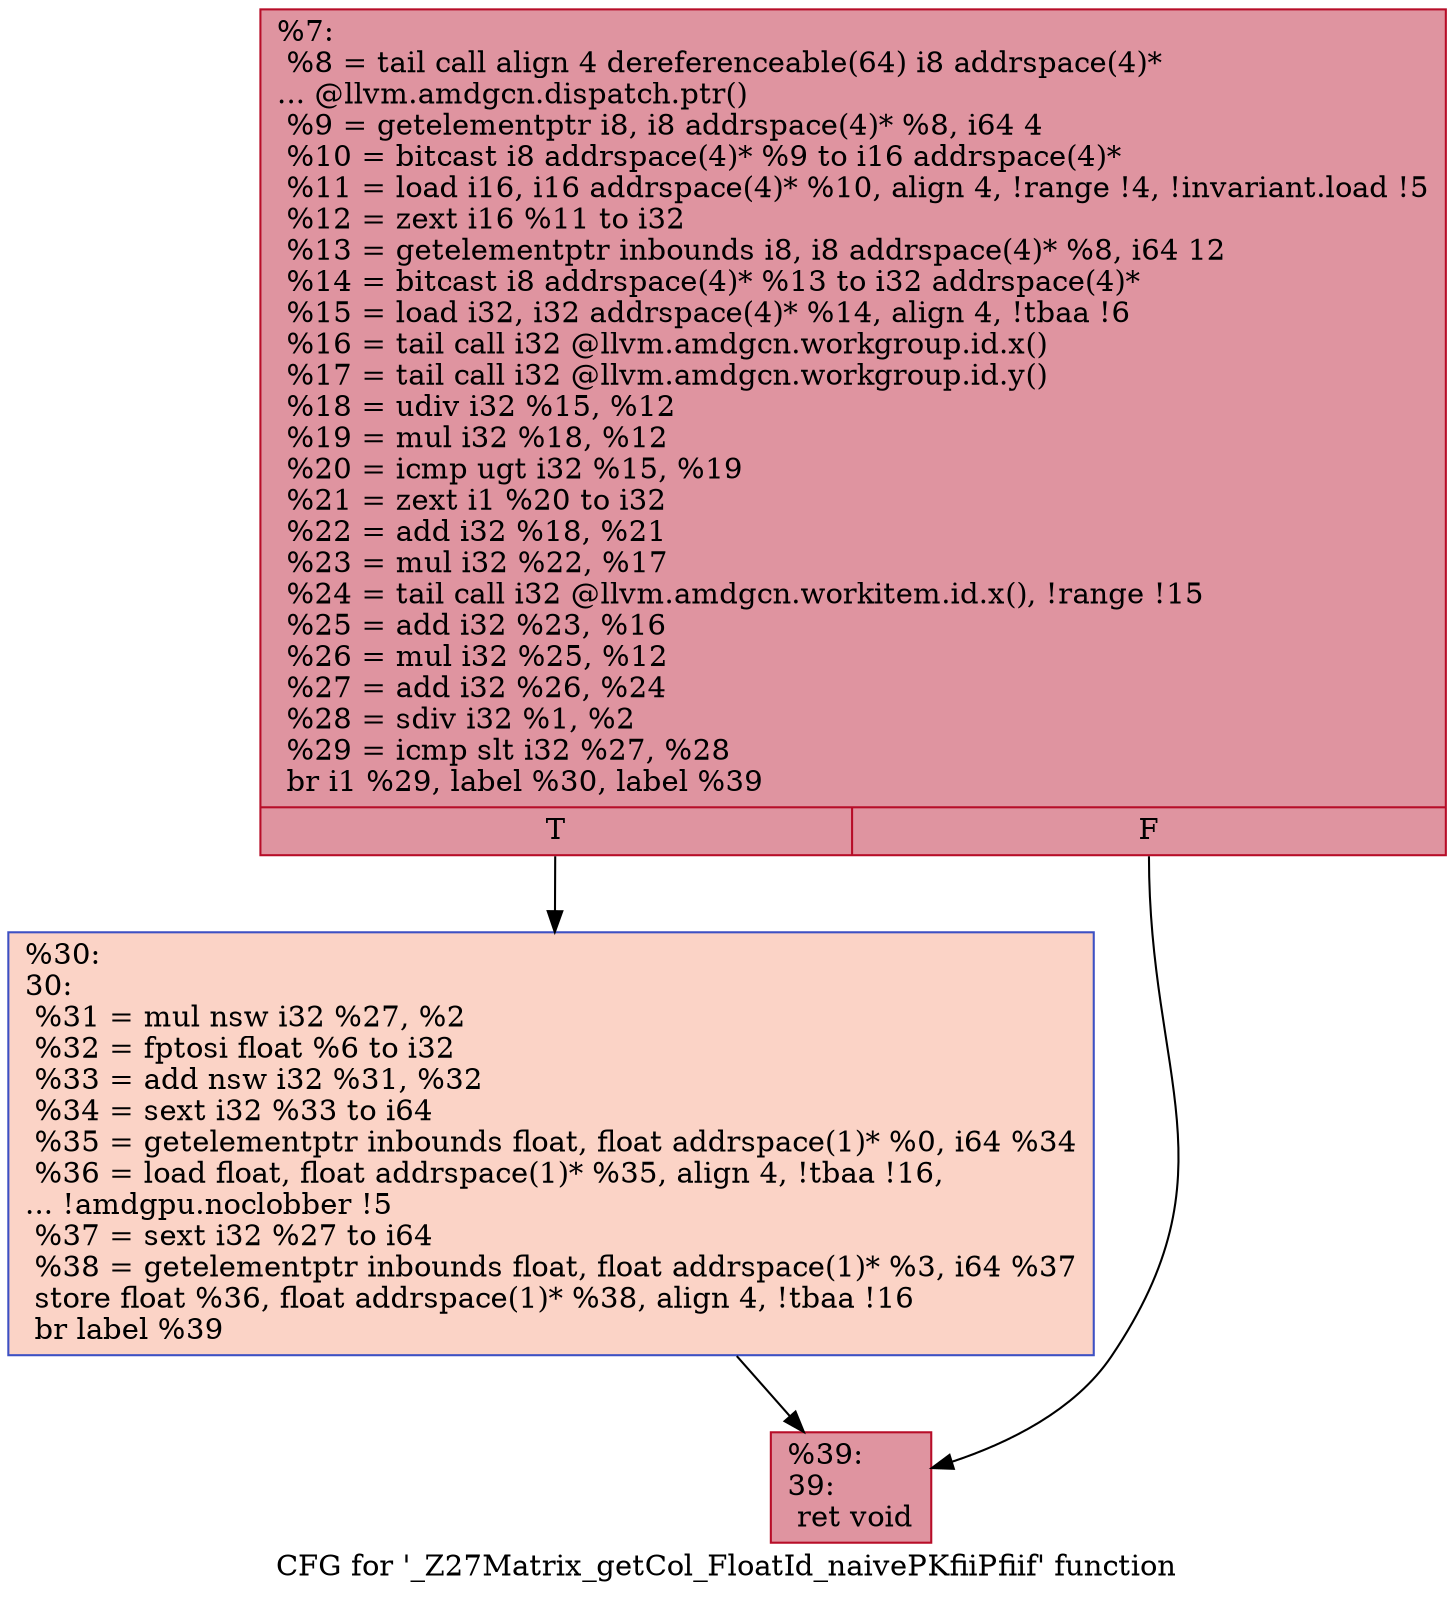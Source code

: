 digraph "CFG for '_Z27Matrix_getCol_FloatId_naivePKfiiPfiif' function" {
	label="CFG for '_Z27Matrix_getCol_FloatId_naivePKfiiPfiif' function";

	Node0x581c5c0 [shape=record,color="#b70d28ff", style=filled, fillcolor="#b70d2870",label="{%7:\l  %8 = tail call align 4 dereferenceable(64) i8 addrspace(4)*\l... @llvm.amdgcn.dispatch.ptr()\l  %9 = getelementptr i8, i8 addrspace(4)* %8, i64 4\l  %10 = bitcast i8 addrspace(4)* %9 to i16 addrspace(4)*\l  %11 = load i16, i16 addrspace(4)* %10, align 4, !range !4, !invariant.load !5\l  %12 = zext i16 %11 to i32\l  %13 = getelementptr inbounds i8, i8 addrspace(4)* %8, i64 12\l  %14 = bitcast i8 addrspace(4)* %13 to i32 addrspace(4)*\l  %15 = load i32, i32 addrspace(4)* %14, align 4, !tbaa !6\l  %16 = tail call i32 @llvm.amdgcn.workgroup.id.x()\l  %17 = tail call i32 @llvm.amdgcn.workgroup.id.y()\l  %18 = udiv i32 %15, %12\l  %19 = mul i32 %18, %12\l  %20 = icmp ugt i32 %15, %19\l  %21 = zext i1 %20 to i32\l  %22 = add i32 %18, %21\l  %23 = mul i32 %22, %17\l  %24 = tail call i32 @llvm.amdgcn.workitem.id.x(), !range !15\l  %25 = add i32 %23, %16\l  %26 = mul i32 %25, %12\l  %27 = add i32 %26, %24\l  %28 = sdiv i32 %1, %2\l  %29 = icmp slt i32 %27, %28\l  br i1 %29, label %30, label %39\l|{<s0>T|<s1>F}}"];
	Node0x581c5c0:s0 -> Node0x581eec0;
	Node0x581c5c0:s1 -> Node0x581ef50;
	Node0x581eec0 [shape=record,color="#3d50c3ff", style=filled, fillcolor="#f59c7d70",label="{%30:\l30:                                               \l  %31 = mul nsw i32 %27, %2\l  %32 = fptosi float %6 to i32\l  %33 = add nsw i32 %31, %32\l  %34 = sext i32 %33 to i64\l  %35 = getelementptr inbounds float, float addrspace(1)* %0, i64 %34\l  %36 = load float, float addrspace(1)* %35, align 4, !tbaa !16,\l... !amdgpu.noclobber !5\l  %37 = sext i32 %27 to i64\l  %38 = getelementptr inbounds float, float addrspace(1)* %3, i64 %37\l  store float %36, float addrspace(1)* %38, align 4, !tbaa !16\l  br label %39\l}"];
	Node0x581eec0 -> Node0x581ef50;
	Node0x581ef50 [shape=record,color="#b70d28ff", style=filled, fillcolor="#b70d2870",label="{%39:\l39:                                               \l  ret void\l}"];
}
